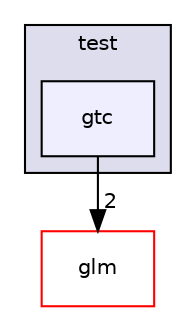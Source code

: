 digraph "thirdparty/glm/test/gtc" {
  compound=true
  node [ fontsize="10", fontname="Helvetica"];
  edge [ labelfontsize="10", labelfontname="Helvetica"];
  subgraph clusterdir_95d732005dad04c132fe28981bef42d2 {
    graph [ bgcolor="#ddddee", pencolor="black", label="test" fontname="Helvetica", fontsize="10", URL="dir_95d732005dad04c132fe28981bef42d2.html"]
  dir_82d2a2cd3bca62e9bbbc86bf908546a3 [shape=box, label="gtc", style="filled", fillcolor="#eeeeff", pencolor="black", URL="dir_82d2a2cd3bca62e9bbbc86bf908546a3.html"];
  }
  dir_90efb4fba4c7f3869f525dc3daff1b14 [shape=box label="glm" fillcolor="white" style="filled" color="red" URL="dir_90efb4fba4c7f3869f525dc3daff1b14.html"];
  dir_82d2a2cd3bca62e9bbbc86bf908546a3->dir_90efb4fba4c7f3869f525dc3daff1b14 [headlabel="2", labeldistance=1.5 headhref="dir_000033_000009.html"];
}

